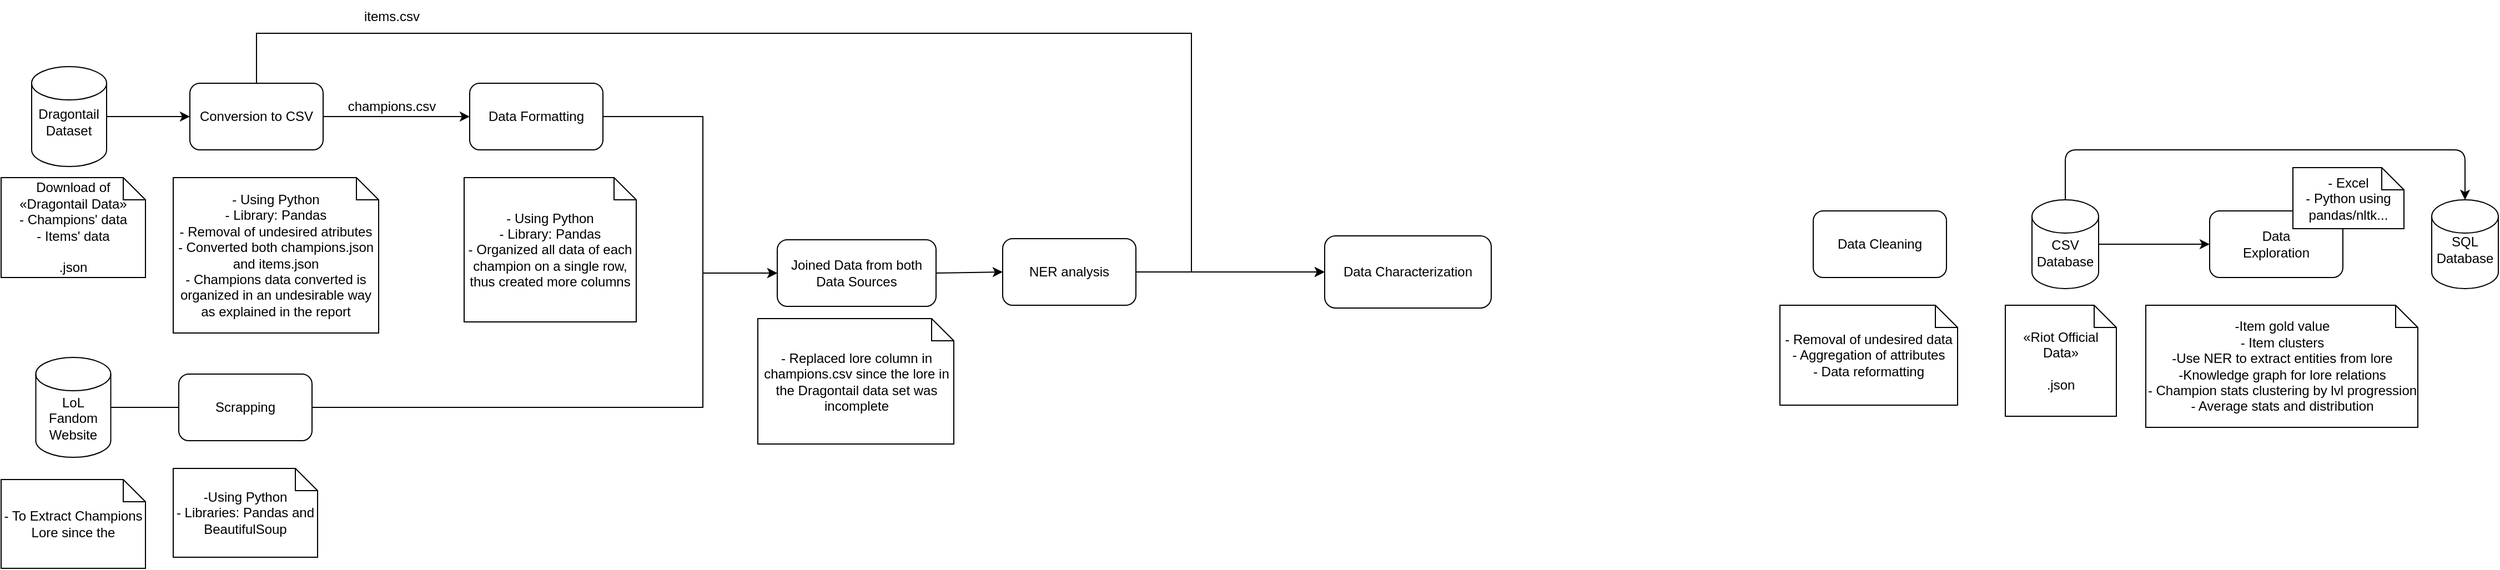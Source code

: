 <mxfile version="15.7.4"><diagram id="Cuvu31oXY7lDYbuYOPSa" name="Page-1"><mxGraphModel dx="1408" dy="752" grid="1" gridSize="10" guides="1" tooltips="1" connect="1" arrows="1" fold="1" page="1" pageScale="1" pageWidth="827" pageHeight="1169" math="0" shadow="0"><root><mxCell id="0"/><mxCell id="1" parent="0"/><mxCell id="tHpvjgo7ILrEMoCMinG--1" value="Data Cleaning" style="rounded=1;whiteSpace=wrap;html=1;" parent="1" vertex="1"><mxGeometry x="1640" y="360" width="120" height="60" as="geometry"/></mxCell><mxCell id="tHpvjgo7ILrEMoCMinG--3" value="" style="shape=cylinder3;whiteSpace=wrap;html=1;boundedLbl=1;backgroundOutline=1;size=15;" parent="1" vertex="1"><mxGeometry x="35.5" y="230" width="67.5" height="90" as="geometry"/></mxCell><mxCell id="tHpvjgo7ILrEMoCMinG--6" value="Dragontail Dataset" style="text;html=1;strokeColor=none;fillColor=none;align=center;verticalAlign=middle;whiteSpace=wrap;rounded=0;" parent="1" vertex="1"><mxGeometry x="49.25" y="270" width="40" height="20" as="geometry"/></mxCell><mxCell id="tHpvjgo7ILrEMoCMinG--10" value="" style="shape=cylinder3;whiteSpace=wrap;html=1;boundedLbl=1;backgroundOutline=1;size=15;" parent="1" vertex="1"><mxGeometry x="1837" y="350" width="60" height="80" as="geometry"/></mxCell><mxCell id="tHpvjgo7ILrEMoCMinG--11" value="CSV Database" style="text;html=1;strokeColor=none;fillColor=none;align=center;verticalAlign=middle;whiteSpace=wrap;rounded=0;" parent="1" vertex="1"><mxGeometry x="1842" y="388" width="50" height="20" as="geometry"/></mxCell><mxCell id="tHpvjgo7ILrEMoCMinG--12" value="" style="endArrow=classic;html=1;exitX=1;exitY=0.5;exitDx=0;exitDy=0;exitPerimeter=0;" parent="1" source="tHpvjgo7ILrEMoCMinG--10" edge="1"><mxGeometry width="50" height="50" relative="1" as="geometry"><mxPoint x="1777" y="535" as="sourcePoint"/><mxPoint x="1997" y="390" as="targetPoint"/></mxGeometry></mxCell><mxCell id="tHpvjgo7ILrEMoCMinG--13" value="" style="rounded=1;whiteSpace=wrap;html=1;" parent="1" vertex="1"><mxGeometry x="1997" y="360" width="120" height="60" as="geometry"/></mxCell><mxCell id="tHpvjgo7ILrEMoCMinG--14" value="Data Exploration" style="text;html=1;strokeColor=none;fillColor=none;align=center;verticalAlign=middle;whiteSpace=wrap;rounded=0;" parent="1" vertex="1"><mxGeometry x="2037" y="380" width="40" height="20" as="geometry"/></mxCell><mxCell id="tHpvjgo7ILrEMoCMinG--16" value="" style="endArrow=classic;html=1;exitX=0.5;exitY=0;exitDx=0;exitDy=0;exitPerimeter=0;entryX=0.5;entryY=0;entryDx=0;entryDy=0;entryPerimeter=0;" parent="1" source="tHpvjgo7ILrEMoCMinG--10" target="tHpvjgo7ILrEMoCMinG--17" edge="1"><mxGeometry width="50" height="50" relative="1" as="geometry"><mxPoint x="1777" y="525" as="sourcePoint"/><mxPoint x="2267" y="365" as="targetPoint"/><Array as="points"><mxPoint x="1867" y="305"/><mxPoint x="2227" y="305"/></Array></mxGeometry></mxCell><mxCell id="tHpvjgo7ILrEMoCMinG--17" value="" style="shape=cylinder3;whiteSpace=wrap;html=1;boundedLbl=1;backgroundOutline=1;size=15;" parent="1" vertex="1"><mxGeometry x="2197" y="350" width="60" height="80" as="geometry"/></mxCell><mxCell id="tHpvjgo7ILrEMoCMinG--18" value="SQL Database" style="text;html=1;strokeColor=none;fillColor=none;align=center;verticalAlign=middle;whiteSpace=wrap;rounded=0;" parent="1" vertex="1"><mxGeometry x="2202" y="385" width="50" height="20" as="geometry"/></mxCell><mxCell id="tHpvjgo7ILrEMoCMinG--23" value="Download of «Dragontail Data»&lt;br&gt;- Champions' data&lt;br&gt;&lt;div&gt;- Items' data&lt;/div&gt;&lt;div&gt;&lt;br&gt;&lt;/div&gt;&lt;div&gt;.json&lt;br&gt;&lt;/div&gt;" style="shape=note;size=20;whiteSpace=wrap;html=1;" parent="1" vertex="1"><mxGeometry x="8" y="330" width="130" height="90" as="geometry"/></mxCell><mxCell id="tHpvjgo7ILrEMoCMinG--24" value="- Removal of undesired data&lt;br&gt;- Aggregation of attributes&lt;br&gt;- Data reformatting" style="shape=note;size=20;whiteSpace=wrap;html=1;" parent="1" vertex="1"><mxGeometry x="1610" y="445" width="160" height="90" as="geometry"/></mxCell><mxCell id="tHpvjgo7ILrEMoCMinG--27" value="- Excel&lt;br&gt;- Python using pandas/nltk..." style="shape=note;size=20;whiteSpace=wrap;html=1;" parent="1" vertex="1"><mxGeometry x="2072" y="321" width="100" height="55" as="geometry"/></mxCell><mxCell id="tHpvjgo7ILrEMoCMinG--28" value="-Item gold value&lt;br&gt;- Item clusters&lt;br&gt;-Use NER to extract entities from lore&lt;br&gt;-Knowledge graph for lore relations&lt;br&gt;- Champion stats clustering by lvl progression&lt;br&gt;- Average stats and distribution" style="shape=note;size=20;whiteSpace=wrap;html=1;" parent="1" vertex="1"><mxGeometry x="1939.5" y="445" width="245" height="110" as="geometry"/></mxCell><mxCell id="tHpvjgo7ILrEMoCMinG--30" value="«Riot Official Data»&lt;br&gt;&lt;br&gt;.json&lt;br&gt;" style="shape=note;size=20;whiteSpace=wrap;html=1;" parent="1" vertex="1"><mxGeometry x="1813" y="445" width="100" height="100" as="geometry"/></mxCell><mxCell id="TVk_s6o9DdmZZqNhfrHr-1" value="" style="shape=cylinder3;whiteSpace=wrap;html=1;boundedLbl=1;backgroundOutline=1;size=15;" vertex="1" parent="1"><mxGeometry x="39.25" y="492" width="67.5" height="90" as="geometry"/></mxCell><mxCell id="TVk_s6o9DdmZZqNhfrHr-2" value="&lt;div&gt;LoL Fandom Website&lt;/div&gt;" style="text;html=1;strokeColor=none;fillColor=none;align=center;verticalAlign=middle;whiteSpace=wrap;rounded=0;" vertex="1" parent="1"><mxGeometry x="53" y="537" width="40" height="20" as="geometry"/></mxCell><mxCell id="TVk_s6o9DdmZZqNhfrHr-3" value="Scrapping" style="rounded=1;whiteSpace=wrap;html=1;" vertex="1" parent="1"><mxGeometry x="168" y="507" width="120" height="60" as="geometry"/></mxCell><mxCell id="TVk_s6o9DdmZZqNhfrHr-4" value="" style="endArrow=none;html=1;rounded=0;exitX=1;exitY=0.5;exitDx=0;exitDy=0;exitPerimeter=0;entryX=0;entryY=0.5;entryDx=0;entryDy=0;" edge="1" parent="1" source="TVk_s6o9DdmZZqNhfrHr-1" target="TVk_s6o9DdmZZqNhfrHr-3"><mxGeometry width="50" height="50" relative="1" as="geometry"><mxPoint x="298" y="452" as="sourcePoint"/><mxPoint x="348" y="402" as="targetPoint"/></mxGeometry></mxCell><mxCell id="TVk_s6o9DdmZZqNhfrHr-5" value="&lt;div&gt;-Using Python&lt;/div&gt;&lt;div&gt;- Libraries: Pandas and BeautifulSoup&lt;br&gt;&lt;/div&gt;" style="shape=note;size=20;whiteSpace=wrap;html=1;" vertex="1" parent="1"><mxGeometry x="163" y="592" width="130" height="80" as="geometry"/></mxCell><mxCell id="TVk_s6o9DdmZZqNhfrHr-6" value="- To Extract Champions Lore since the " style="shape=note;size=20;whiteSpace=wrap;html=1;" vertex="1" parent="1"><mxGeometry x="8" y="602" width="130" height="80" as="geometry"/></mxCell><mxCell id="TVk_s6o9DdmZZqNhfrHr-7" value="Conversion to CSV" style="rounded=1;whiteSpace=wrap;html=1;" vertex="1" parent="1"><mxGeometry x="178" y="245" width="120" height="60" as="geometry"/></mxCell><mxCell id="TVk_s6o9DdmZZqNhfrHr-8" value="&lt;div&gt;- Using Python&lt;/div&gt;&lt;div&gt;- Library: Pandas&lt;/div&gt;&lt;div&gt;- Removal of undesired atributes&lt;/div&gt;&lt;div&gt;- Converted both champions.json and items.json&lt;br&gt;&lt;/div&gt;&lt;div&gt;- Champions data converted is organized in an undesirable way as explained in the report&lt;br&gt;&lt;/div&gt;" style="shape=note;size=20;whiteSpace=wrap;html=1;" vertex="1" parent="1"><mxGeometry x="163" y="330" width="185" height="140" as="geometry"/></mxCell><mxCell id="TVk_s6o9DdmZZqNhfrHr-9" value="Data Formatting" style="rounded=1;whiteSpace=wrap;html=1;" vertex="1" parent="1"><mxGeometry x="430" y="245" width="120" height="60" as="geometry"/></mxCell><mxCell id="TVk_s6o9DdmZZqNhfrHr-12" value="" style="endArrow=classic;html=1;rounded=0;exitX=1;exitY=0.5;exitDx=0;exitDy=0;exitPerimeter=0;entryX=0;entryY=0.5;entryDx=0;entryDy=0;" edge="1" parent="1" source="tHpvjgo7ILrEMoCMinG--3" target="TVk_s6o9DdmZZqNhfrHr-7"><mxGeometry width="50" height="50" relative="1" as="geometry"><mxPoint x="128" y="210" as="sourcePoint"/><mxPoint x="178" y="160" as="targetPoint"/></mxGeometry></mxCell><mxCell id="TVk_s6o9DdmZZqNhfrHr-13" value="" style="endArrow=classic;html=1;rounded=0;exitX=1;exitY=0.5;exitDx=0;exitDy=0;entryX=0;entryY=0.5;entryDx=0;entryDy=0;" edge="1" parent="1" source="TVk_s6o9DdmZZqNhfrHr-7" target="TVk_s6o9DdmZZqNhfrHr-9"><mxGeometry width="50" height="50" relative="1" as="geometry"><mxPoint x="452.5" y="350" as="sourcePoint"/><mxPoint x="527.5" y="350" as="targetPoint"/></mxGeometry></mxCell><mxCell id="TVk_s6o9DdmZZqNhfrHr-14" value="&lt;div&gt;- Using Python&lt;/div&gt;&lt;div&gt;- Library: Pandas&lt;br&gt;&lt;/div&gt;&lt;div&gt;- Organized all data of each champion on a single row, thus created more columns&lt;br&gt;&lt;/div&gt;" style="shape=note;size=20;whiteSpace=wrap;html=1;" vertex="1" parent="1"><mxGeometry x="425" y="330" width="155" height="130" as="geometry"/></mxCell><mxCell id="TVk_s6o9DdmZZqNhfrHr-16" value="&lt;div&gt;Joined Data from both Data Sources&lt;/div&gt;" style="rounded=1;whiteSpace=wrap;html=1;" vertex="1" parent="1"><mxGeometry x="707" y="386" width="143" height="60" as="geometry"/></mxCell><mxCell id="TVk_s6o9DdmZZqNhfrHr-17" value="" style="endArrow=classic;html=1;rounded=0;exitX=1;exitY=0.5;exitDx=0;exitDy=0;entryX=0;entryY=0.5;entryDx=0;entryDy=0;" edge="1" parent="1" source="TVk_s6o9DdmZZqNhfrHr-9" target="TVk_s6o9DdmZZqNhfrHr-16"><mxGeometry width="50" height="50" relative="1" as="geometry"><mxPoint x="720" y="440" as="sourcePoint"/><mxPoint x="770" y="390" as="targetPoint"/><Array as="points"><mxPoint x="640" y="275"/><mxPoint x="640" y="416"/></Array></mxGeometry></mxCell><mxCell id="TVk_s6o9DdmZZqNhfrHr-18" value="" style="endArrow=classic;html=1;rounded=0;exitX=1;exitY=0.5;exitDx=0;exitDy=0;entryX=0;entryY=0.5;entryDx=0;entryDy=0;" edge="1" parent="1" source="TVk_s6o9DdmZZqNhfrHr-3" target="TVk_s6o9DdmZZqNhfrHr-16"><mxGeometry width="50" height="50" relative="1" as="geometry"><mxPoint x="710" y="440" as="sourcePoint"/><mxPoint x="760" y="390" as="targetPoint"/><Array as="points"><mxPoint x="640" y="537"/><mxPoint x="640" y="416"/></Array></mxGeometry></mxCell><mxCell id="TVk_s6o9DdmZZqNhfrHr-19" value="- Replaced lore column in champions.csv since the lore in the Dragontail data set was incomplete" style="shape=note;size=20;whiteSpace=wrap;html=1;" vertex="1" parent="1"><mxGeometry x="689.5" y="457" width="176.5" height="113" as="geometry"/></mxCell><mxCell id="TVk_s6o9DdmZZqNhfrHr-20" value="champions.csv" style="text;html=1;strokeColor=none;fillColor=none;align=center;verticalAlign=middle;whiteSpace=wrap;rounded=0;" vertex="1" parent="1"><mxGeometry x="330" y="251" width="60" height="30" as="geometry"/></mxCell><mxCell id="TVk_s6o9DdmZZqNhfrHr-21" value="" style="endArrow=classic;html=1;rounded=0;exitX=0.5;exitY=0;exitDx=0;exitDy=0;entryX=0;entryY=0.5;entryDx=0;entryDy=0;" edge="1" parent="1" source="TVk_s6o9DdmZZqNhfrHr-7" target="TVk_s6o9DdmZZqNhfrHr-22"><mxGeometry width="50" height="50" relative="1" as="geometry"><mxPoint x="710" y="440" as="sourcePoint"/><mxPoint x="720" y="200" as="targetPoint"/><Array as="points"><mxPoint x="238" y="200"/><mxPoint x="1080" y="200"/><mxPoint x="1080" y="415"/></Array></mxGeometry></mxCell><mxCell id="TVk_s6o9DdmZZqNhfrHr-22" value="Data Characterization" style="rounded=1;whiteSpace=wrap;html=1;" vertex="1" parent="1"><mxGeometry x="1200" y="382.5" width="150" height="65" as="geometry"/></mxCell><mxCell id="TVk_s6o9DdmZZqNhfrHr-24" value="NER analysis" style="rounded=1;whiteSpace=wrap;html=1;" vertex="1" parent="1"><mxGeometry x="910" y="385" width="120" height="60" as="geometry"/></mxCell><mxCell id="TVk_s6o9DdmZZqNhfrHr-25" value="" style="endArrow=classic;html=1;rounded=0;exitX=1;exitY=0.5;exitDx=0;exitDy=0;entryX=0;entryY=0.5;entryDx=0;entryDy=0;" edge="1" parent="1" source="TVk_s6o9DdmZZqNhfrHr-16" target="TVk_s6o9DdmZZqNhfrHr-24"><mxGeometry width="50" height="50" relative="1" as="geometry"><mxPoint x="730" y="440" as="sourcePoint"/><mxPoint x="780" y="390" as="targetPoint"/></mxGeometry></mxCell><mxCell id="TVk_s6o9DdmZZqNhfrHr-26" value="" style="endArrow=classic;html=1;rounded=0;exitX=1;exitY=0.5;exitDx=0;exitDy=0;entryX=0;entryY=0.5;entryDx=0;entryDy=0;" edge="1" parent="1" source="TVk_s6o9DdmZZqNhfrHr-24" target="TVk_s6o9DdmZZqNhfrHr-22"><mxGeometry width="50" height="50" relative="1" as="geometry"><mxPoint x="730" y="440" as="sourcePoint"/><mxPoint x="780" y="390" as="targetPoint"/></mxGeometry></mxCell><mxCell id="TVk_s6o9DdmZZqNhfrHr-27" value="&lt;div&gt;items.csv&lt;/div&gt;" style="text;html=1;strokeColor=none;fillColor=none;align=center;verticalAlign=middle;whiteSpace=wrap;rounded=0;" vertex="1" parent="1"><mxGeometry x="330" y="170" width="60" height="30" as="geometry"/></mxCell></root></mxGraphModel></diagram></mxfile>